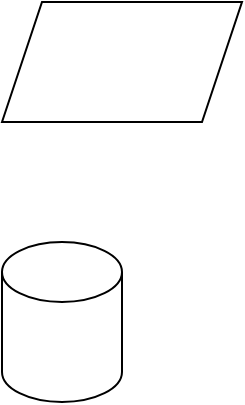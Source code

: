 <mxfile version="16.6.2" type="github">
  <diagram id="umLADNloJS7z_9u9XNjg" name="第 1 页">
    <mxGraphModel dx="1422" dy="772" grid="1" gridSize="10" guides="1" tooltips="1" connect="1" arrows="1" fold="1" page="1" pageScale="1" pageWidth="827" pageHeight="1169" math="0" shadow="0">
      <root>
        <mxCell id="0" />
        <mxCell id="1" parent="0" />
        <mxCell id="4yIGEcnNKbXEU_wHNVnc-1" value="" style="shape=cylinder3;whiteSpace=wrap;html=1;boundedLbl=1;backgroundOutline=1;size=15;" vertex="1" parent="1">
          <mxGeometry x="310" y="270" width="60" height="80" as="geometry" />
        </mxCell>
        <mxCell id="4yIGEcnNKbXEU_wHNVnc-2" value="" style="shape=parallelogram;perimeter=parallelogramPerimeter;whiteSpace=wrap;html=1;fixedSize=1;" vertex="1" parent="1">
          <mxGeometry x="310" y="150" width="120" height="60" as="geometry" />
        </mxCell>
      </root>
    </mxGraphModel>
  </diagram>
</mxfile>
